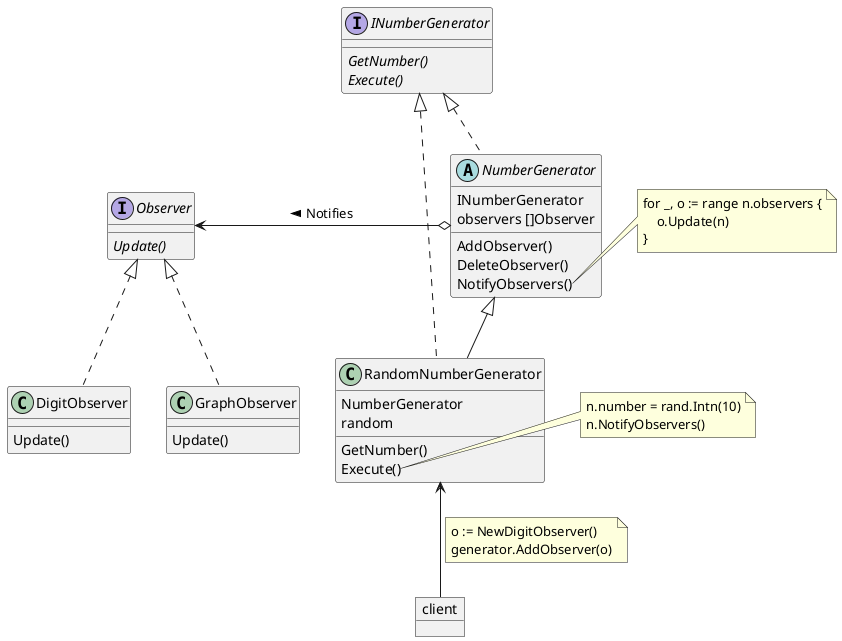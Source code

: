 @startuml
'https://plantuml.com/class-diagram

object client
interface INumberGenerator {
    {abstract}GetNumber()
    {abstract}Execute()
}
abstract class NumberGenerator {
    INumberGenerator
    observers []Observer
    AddObserver()
    DeleteObserver()
    NotifyObservers()
}
note right of NumberGenerator::NotifyObservers
    for _, o := range n.observers {
        o.Update(n)
    }
end note
class RandomNumberGenerator {
    NumberGenerator
    random
    GetNumber()
    Execute()
}
note right of RandomNumberGenerator::Execute
    n.number = rand.Intn(10)
    n.NotifyObservers()
end note
interface Observer {
    {abstract}Update()
}
class DigitObserver {
    Update()
}
class GraphObserver {
    Update()
}

Observer <|.. DigitObserver
Observer <|.. GraphObserver
Observer <-o NumberGenerator: Notifies <
INumberGenerator <|.. NumberGenerator
INumberGenerator <|.. RandomNumberGenerator
NumberGenerator <|-- RandomNumberGenerator
RandomNumberGenerator <-- client
note right on link
	o := NewDigitObserver()
	generator.AddObserver(o)
end note

@enduml